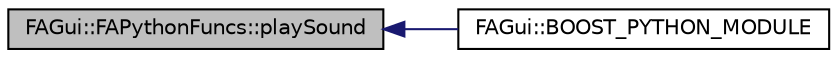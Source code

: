 digraph G
{
  edge [fontname="Helvetica",fontsize="10",labelfontname="Helvetica",labelfontsize="10"];
  node [fontname="Helvetica",fontsize="10",shape=record];
  rankdir="LR";
  Node1 [label="FAGui::FAPythonFuncs::playSound",height=0.2,width=0.4,color="black", fillcolor="grey75", style="filled" fontcolor="black"];
  Node1 -> Node2 [dir="back",color="midnightblue",fontsize="10",style="solid",fontname="Helvetica"];
  Node2 [label="FAGui::BOOST_PYTHON_MODULE",height=0.2,width=0.4,color="black", fillcolor="white", style="filled",URL="$namespace_f_a_gui.html#afbfc2a5c5a5f9d7a9f9465179a85b8a4"];
}

